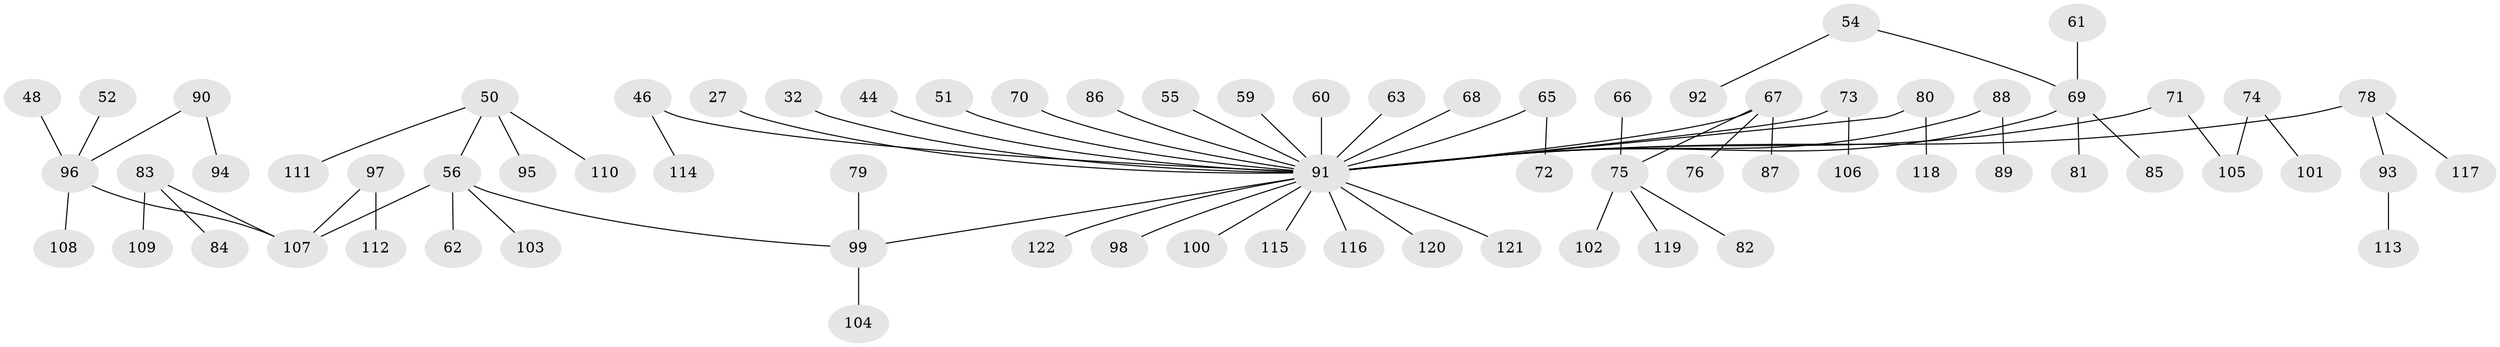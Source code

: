 // original degree distribution, {5: 0.040983606557377046, 4: 0.07377049180327869, 10: 0.00819672131147541, 3: 0.16393442622950818, 2: 0.21311475409836064, 1: 0.5}
// Generated by graph-tools (version 1.1) at 2025/44/03/04/25 21:44:40]
// undirected, 73 vertices, 72 edges
graph export_dot {
graph [start="1"]
  node [color=gray90,style=filled];
  27;
  32;
  44;
  46;
  48;
  50 [super="+13+26"];
  51;
  52;
  54;
  55;
  56 [super="+1+47"];
  59;
  60;
  61;
  62;
  63 [super="+38"];
  65;
  66;
  67 [super="+19"];
  68;
  69 [super="+53"];
  70;
  71 [super="+57"];
  72;
  73 [super="+31"];
  74;
  75 [super="+25+16"];
  76;
  78 [super="+40+77"];
  79;
  80;
  81;
  82;
  83;
  84;
  85;
  86;
  87;
  88 [super="+49"];
  89;
  90;
  91 [super="+6+20+35+30+64"];
  92;
  93;
  94;
  95;
  96 [super="+41"];
  97;
  98;
  99 [super="+33"];
  100;
  101;
  102;
  103;
  104;
  105 [super="+58"];
  106;
  107 [super="+34"];
  108;
  109;
  110;
  111;
  112;
  113;
  114;
  115;
  116;
  117;
  118;
  119;
  120;
  121;
  122;
  27 -- 91;
  32 -- 91;
  44 -- 91;
  46 -- 114;
  46 -- 91;
  48 -- 96;
  50 -- 111;
  50 -- 56;
  50 -- 110;
  50 -- 95;
  51 -- 91;
  52 -- 96;
  54 -- 92;
  54 -- 69;
  55 -- 91;
  56 -- 103;
  56 -- 107;
  56 -- 99;
  56 -- 62;
  59 -- 91;
  60 -- 91;
  61 -- 69;
  63 -- 91;
  65 -- 72;
  65 -- 91;
  66 -- 75;
  67 -- 87;
  67 -- 91;
  67 -- 75;
  67 -- 76;
  68 -- 91;
  69 -- 81;
  69 -- 85;
  69 -- 91;
  70 -- 91;
  71 -- 91;
  71 -- 105;
  73 -- 106;
  73 -- 91;
  74 -- 101;
  74 -- 105;
  75 -- 82;
  75 -- 102;
  75 -- 119;
  78 -- 93;
  78 -- 117;
  78 -- 91 [weight=2];
  79 -- 99;
  80 -- 118;
  80 -- 91;
  83 -- 84;
  83 -- 109;
  83 -- 107;
  86 -- 91;
  88 -- 89;
  88 -- 91;
  90 -- 94;
  90 -- 96;
  91 -- 115;
  91 -- 98;
  91 -- 120;
  91 -- 100;
  91 -- 116;
  91 -- 99;
  91 -- 121;
  91 -- 122;
  93 -- 113;
  96 -- 108;
  96 -- 107;
  97 -- 112;
  97 -- 107;
  99 -- 104;
}
